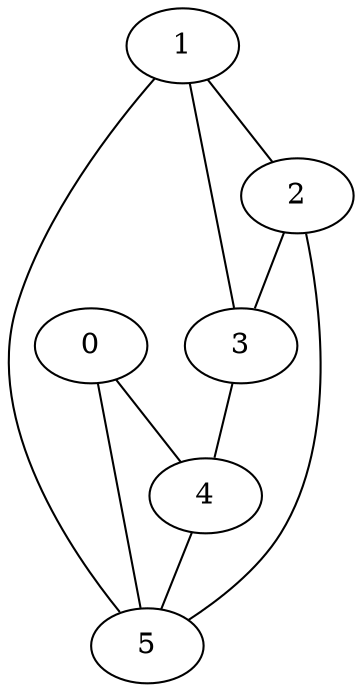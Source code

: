 graph Graphette
{
	0 -- 4;
	0 -- 5;
	1 -- 2;
	1 -- 3;
	1 -- 5;
	2 -- 3;
	2 -- 5;
	3 -- 4;
	4 -- 5;
}